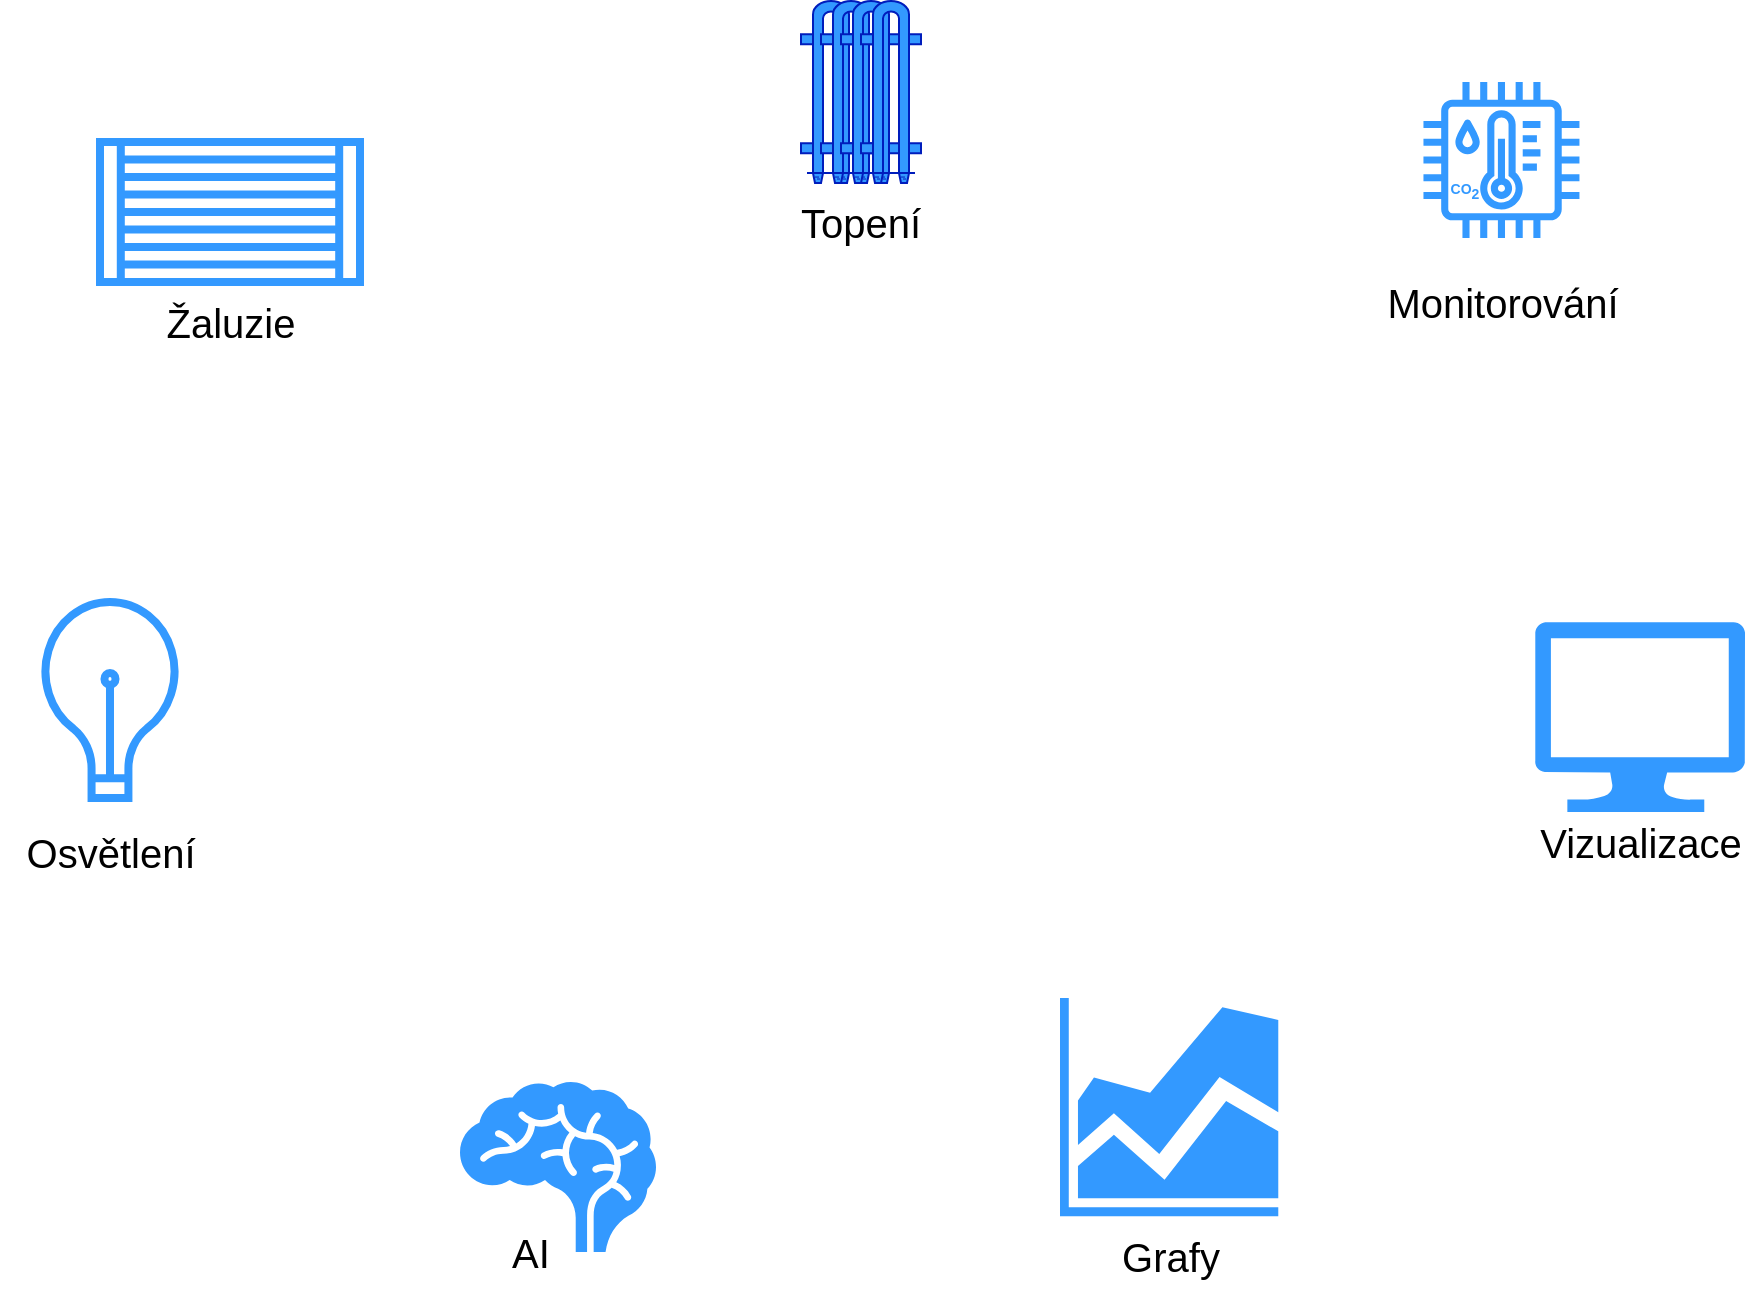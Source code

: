 <mxfile version="22.1.16" type="device">
  <diagram name="Stránka-1" id="b2EpjV5Y1ziamLGv4I3B">
    <mxGraphModel dx="2200" dy="1485" grid="1" gridSize="10" guides="1" tooltips="1" connect="1" arrows="1" fold="1" page="1" pageScale="1" pageWidth="827" pageHeight="1169" math="0" shadow="0">
      <root>
        <mxCell id="0" />
        <mxCell id="1" parent="0" />
        <mxCell id="EAWr2vL6ajQY5sb5bvZC-1" value="" style="shape=image;verticalLabelPosition=bottom;labelBackgroundColor=default;verticalAlign=top;aspect=fixed;imageAspect=0;image=https://upload.wikimedia.org/wikipedia/commons/thumb/c/c2/KNX_logo.svg/1280px-KNX_logo.svg.png;" vertex="1" parent="1">
          <mxGeometry x="-230" y="390" width="460.73" height="220" as="geometry" />
        </mxCell>
        <mxCell id="EAWr2vL6ajQY5sb5bvZC-2" value="" style="html=1;verticalLabelPosition=bottom;align=center;labelBackgroundColor=#ffffff;verticalAlign=top;strokeWidth=4;strokeColor=#3399FF;shadow=0;dashed=0;shape=mxgraph.ios7.icons.lightbulb;fillColor=none;fontColor=#ffffff;" vertex="1" parent="1">
          <mxGeometry x="-430" y="500" width="70" height="98" as="geometry" />
        </mxCell>
        <mxCell id="EAWr2vL6ajQY5sb5bvZC-3" value="&lt;font style=&quot;font-size: 20px;&quot;&gt;Osvětlení&lt;/font&gt;" style="text;html=1;align=center;verticalAlign=middle;resizable=0;points=[];autosize=1;strokeColor=none;fillColor=none;" vertex="1" parent="1">
          <mxGeometry x="-450" y="605" width="110" height="40" as="geometry" />
        </mxCell>
        <mxCell id="EAWr2vL6ajQY5sb5bvZC-6" value="&lt;font style=&quot;font-size: 20px;&quot;&gt;Žaluzie&lt;br&gt;&lt;/font&gt;" style="text;html=1;align=center;verticalAlign=middle;resizable=0;points=[];autosize=1;strokeColor=none;fillColor=none;" vertex="1" parent="1">
          <mxGeometry x="-380" y="340" width="90" height="40" as="geometry" />
        </mxCell>
        <mxCell id="EAWr2vL6ajQY5sb5bvZC-7" value="&lt;font style=&quot;font-size: 20px;&quot;&gt;Topení&lt;br&gt;&lt;/font&gt;" style="text;html=1;align=center;verticalAlign=middle;resizable=0;points=[];autosize=1;strokeColor=none;fillColor=none;" vertex="1" parent="1">
          <mxGeometry x="-60.0" y="290" width="80" height="40" as="geometry" />
        </mxCell>
        <mxCell id="EAWr2vL6ajQY5sb5bvZC-8" value="&lt;font style=&quot;font-size: 20px;&quot;&gt;Monitorování&lt;br&gt;&lt;/font&gt;" style="text;html=1;align=center;verticalAlign=middle;resizable=0;points=[];autosize=1;strokeColor=none;fillColor=none;" vertex="1" parent="1">
          <mxGeometry x="230.73" y="330" width="140" height="40" as="geometry" />
        </mxCell>
        <mxCell id="EAWr2vL6ajQY5sb5bvZC-9" value="&lt;font style=&quot;font-size: 20px;&quot;&gt;Vizualizace&lt;br&gt;&lt;/font&gt;" style="text;html=1;align=center;verticalAlign=middle;resizable=0;points=[];autosize=1;strokeColor=none;fillColor=none;" vertex="1" parent="1">
          <mxGeometry x="310" y="600" width="120" height="40" as="geometry" />
        </mxCell>
        <mxCell id="EAWr2vL6ajQY5sb5bvZC-10" value="" style="shape=mxgraph.pid.heat_exchangers.fixed_straight_tubes_heat_exchanger;html=1;pointerEvents=1;align=center;verticalLabelPosition=bottom;verticalAlign=top;dashed=0;fillColor=none;fontColor=#ffffff;strokeColor=#3399FF;strokeWidth=4;" vertex="1" parent="1">
          <mxGeometry x="-400" y="270" width="130" height="70" as="geometry" />
        </mxCell>
        <mxCell id="EAWr2vL6ajQY5sb5bvZC-11" value="" style="shape=mxgraph.pid.heat_exchangers.hairpin_exchanger;html=1;pointerEvents=1;align=center;verticalLabelPosition=bottom;verticalAlign=top;dashed=0;fillColor=#3399FF;fontColor=#ffffff;strokeColor=#001DBC;rotation=-90;" vertex="1" parent="1">
          <mxGeometry x="-80.0" y="230" width="91" height="30" as="geometry" />
        </mxCell>
        <mxCell id="EAWr2vL6ajQY5sb5bvZC-12" value="" style="shape=mxgraph.pid.heat_exchangers.hairpin_exchanger;html=1;pointerEvents=1;align=center;verticalLabelPosition=bottom;verticalAlign=top;dashed=0;fillColor=#3399FF;fontColor=#ffffff;strokeColor=#001DBC;rotation=-90;" vertex="1" parent="1">
          <mxGeometry x="-70.0" y="230" width="91" height="30" as="geometry" />
        </mxCell>
        <mxCell id="EAWr2vL6ajQY5sb5bvZC-13" value="" style="shape=mxgraph.pid.heat_exchangers.hairpin_exchanger;html=1;pointerEvents=1;align=center;verticalLabelPosition=bottom;verticalAlign=top;dashed=0;fillColor=#3399FF;fontColor=#ffffff;strokeColor=#001DBC;rotation=-90;" vertex="1" parent="1">
          <mxGeometry x="-60.0" y="230" width="91" height="30" as="geometry" />
        </mxCell>
        <mxCell id="EAWr2vL6ajQY5sb5bvZC-14" value="" style="shape=mxgraph.pid.heat_exchangers.hairpin_exchanger;html=1;pointerEvents=1;align=center;verticalLabelPosition=bottom;verticalAlign=top;dashed=0;fillColor=#3399FF;fontColor=#ffffff;strokeColor=#001DBC;rotation=-90;" vertex="1" parent="1">
          <mxGeometry x="-50.0" y="230" width="91" height="30" as="geometry" />
        </mxCell>
        <mxCell id="EAWr2vL6ajQY5sb5bvZC-16" value="" style="sketch=0;outlineConnect=0;fontColor=#232F3E;gradientColor=none;fillColor=#3399FF;strokeColor=none;dashed=0;verticalLabelPosition=bottom;verticalAlign=top;align=center;html=1;fontSize=12;fontStyle=0;aspect=fixed;pointerEvents=1;shape=mxgraph.aws4.iot_thing_temperature_humidity_sensor;" vertex="1" parent="1">
          <mxGeometry x="261.73" y="240" width="78" height="78" as="geometry" />
        </mxCell>
        <mxCell id="EAWr2vL6ajQY5sb5bvZC-17" value="CO&lt;sub style=&quot;font-size: 7px;&quot;&gt;2&lt;/sub&gt;" style="text;html=1;align=center;verticalAlign=middle;resizable=0;points=[];autosize=1;strokeColor=none;fillColor=none;fontSize=7;fontStyle=1;fontColor=#3399FF;" vertex="1" parent="1">
          <mxGeometry x="261.73" y="285" width="40" height="20" as="geometry" />
        </mxCell>
        <mxCell id="EAWr2vL6ajQY5sb5bvZC-18" value="" style="verticalLabelPosition=bottom;html=1;verticalAlign=top;align=center;strokeColor=none;fillColor=#3399FF;shape=mxgraph.azure.computer;pointerEvents=1;" vertex="1" parent="1">
          <mxGeometry x="317.5" y="510" width="105" height="95" as="geometry" />
        </mxCell>
        <mxCell id="EAWr2vL6ajQY5sb5bvZC-19" value="&lt;font style=&quot;font-size: 20px;&quot;&gt;Grafy&lt;/font&gt;" style="text;html=1;align=center;verticalAlign=middle;resizable=0;points=[];autosize=1;strokeColor=none;fillColor=none;" vertex="1" parent="1">
          <mxGeometry x="99.57" y="807.14" width="70" height="40" as="geometry" />
        </mxCell>
        <mxCell id="EAWr2vL6ajQY5sb5bvZC-20" value="&lt;font style=&quot;font-size: 20px;&quot;&gt;AI&lt;/font&gt;" style="text;html=1;align=center;verticalAlign=middle;resizable=0;points=[];autosize=1;strokeColor=none;fillColor=none;" vertex="1" parent="1">
          <mxGeometry x="-205" y="805" width="40" height="40" as="geometry" />
        </mxCell>
        <mxCell id="EAWr2vL6ajQY5sb5bvZC-21" value="" style="shape=mxgraph.signs.healthcare.brain;html=1;pointerEvents=1;fillColor=#3399FF;strokeColor=none;verticalLabelPosition=bottom;verticalAlign=top;align=center;" vertex="1" parent="1">
          <mxGeometry x="-220" y="740" width="98" height="85" as="geometry" />
        </mxCell>
        <mxCell id="EAWr2vL6ajQY5sb5bvZC-22" value="" style="sketch=0;aspect=fixed;pointerEvents=1;shadow=0;dashed=0;html=1;strokeColor=none;labelPosition=center;verticalLabelPosition=bottom;verticalAlign=top;align=center;fillColor=#3399FF;shape=mxgraph.mscae.general.graph" vertex="1" parent="1">
          <mxGeometry x="80" y="698" width="109.14" height="109.14" as="geometry" />
        </mxCell>
      </root>
    </mxGraphModel>
  </diagram>
</mxfile>
